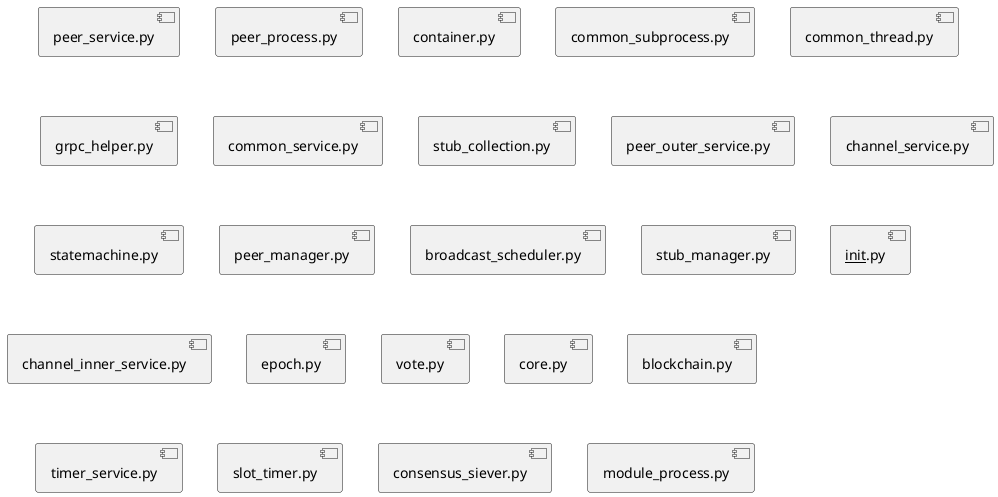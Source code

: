 프로세스가 여러개 떠 있으니 로그를 보고도 선후관계를 알 수가 없어.
순서는 일단 신경쓰지 말고 적어보자. 그리고 직접적인 연관 관계가 없는 것은 나중에 추리

@startuml
'========= loopchain.peer.log
component peer_service.py
component peer_process.py
component container.py
component common_subprocess.py
component common_thread.py
component grpc_helper.py
component common_service.py
component peer_service.py
component stub_collection.py
component common_subprocess.py
component peer_outer_service.py
component common_subprocess.py
component peer_outer_service.py
component peer_service.py
component peer_outer_service.py
component common_thread.py

'========= loopchain.channel.icon_dex.log
component channel_service.py
component statemachine.py
component peer_manager.py
component common_thread.py
component broadcast_scheduler.py
component stub_manager.py
component __init__.py
component grpc_helper.py
component stub_manager.py
component channel_service.py
component __init__.py
component common_thread.py
component common_subprocess.py
component channel_inner_service.py
component peer_manager.py
component stub_manager.py
component __init__.py
component grpc_helper.py
component peer_manager.py
component broadcast_scheduler.py
component peer_manager.py
component stub_manager.py
component __init__.py
component grpc_helper.py
component peer_manager.py
component broadcast_scheduler.py
component peer_manager.py
component stub_manager.py
component peer_manager.py
component __init__.py
component peer_manager.py
component grpc_helper.py
component peer_manager.py
component stub_manager.py
component __init__.py
component grpc_helper.py
component peer_manager.py
component stub_manager.py
component __init__.py
component grpc_helper.py
component peer_manager.py
component stub_manager.py
component __init__.py
component grpc_helper.py
component peer_manager.py
component stub_manager.py
component broadcast_scheduler.py
component __init__.py
component stub_manager.py
component __init__.py
component grpc_helper.py
component peer_manager.py
component grpc_helper.py
component peer_manager.py
component stub_manager.py
component peer_manager.py
component stub_manager.py
component __init__.py
component grpc_helper.py
component peer_manager.py
component broadcast_scheduler.py
component peer_manager.py
component stub_manager.py
component channel_service.py
component __init__.py
component channel_service.py
component grpc_helper.py
component channel_service.py
component stub_manager.py
component channel_service.py
component epoch.py
component broadcast_scheduler.py
component vote.py
component stub_manager.py
component common_thread.py
component __init__.py
component core.py
component grpc_helper.py
component core.py
component stub_manager.py
component core.py
component broadcast_scheduler.py
component core.py
component stub_manager.py
component core.py
component __init__.py
component core.py
component grpc_helper.py
component core.py
component stub_manager.py
component core.py
component channel_service.py
component blockchain.py
component peer_manager.py
component channel_service.py
component broadcast_scheduler.py
component core.py
component stub_manager.py
component core.py
component __init__.py
component core.py
component grpc_helper.py
component timer_service.py
component stub_manager.py
component timer_service.py
component core.py
component blockchain.py
component channel_service.py
component blockchain.py
component core.py
component timer_service.py
component core.py
component timer_service.py
component slot_timer.py
component timer_service.py
component core.py
component consensus_siever.py
component vote.py
component epoch.py
component slot_timer.py
component timer_service.py
component slot_timer.py
component timer_service.py
component consensus_siever.py
component vote.py
component epoch.py
component slot_timer.py
component timer_service.py
component slot_timer.py
component timer_service.py
component consensus_siever.py
component vote.py
component epoch.py
component slot_timer.py
component timer_service.py
component broadcast_scheduler.py
component stub_manager.py
component __init__.py
component grpc_helper.py
component broadcast_scheduler.py
component stub_manager.py
component broadcast_scheduler.py
component __init__.py
component broadcast_scheduler.py
component stub_manager.py
component broadcast_scheduler.py
component stub_manager.py
component broadcast_scheduler.py
component grpc_helper.py
component __init__.py
component stub_manager.py
component __init__.py
component grpc_helper.py
component __init__.py
component broadcast_scheduler.py
component grpc_helper.py
component broadcast_scheduler.py
component grpc_helper.py
component broadcast_scheduler.py
component timer_service.py
component slot_timer.py
component timer_service.py
component consensus_siever.py
component vote.py
component epoch.py
component slot_timer.py
component timer_service.py
component slot_timer.py
component timer_service.py
component consensus_siever.py
component vote.py
component epoch.py
component slot_timer.py
component timer_service.py
component slot_timer.py
component timer_service.py
component consensus_siever.py
component vote.py
component epoch.py
component slot_timer.py
component timer_service.py
component slot_timer.py
component timer_service.py
component consensus_siever.py
component vote.py
component epoch.py
component slot_timer.py
component timer_service.py
component slot_timer.py
component timer_service.py
component consensus_siever.py
component vote.py
component epoch.py
component slot_timer.py
component timer_service.py
component module_process.py
component channel_service.py
component channel_inner_service.py
component channel_service.py
component timer_service.py
component channel_service.py
component common_subprocess.py
component channel_service.py
component common_thread.py
component channel_service.py
component common_thread.py
component channel_service.py

'========= loopchain.channel-txcreator-icon_dex_broadcast.icon_dex.log
component broadcast_scheduler.py
component common_thread.py
component broadcast_scheduler.py
component stub_manager.py
component __init__.py
component grpc_helper.py
component stub_manager.py
component broadcast_scheduler.py
component stub_manager.py
component __init__.py
component grpc_helper.py
component stub_manager.py
component broadcast_scheduler.py
component stub_manager.py
component __init__.py
component grpc_helper.py
component stub_manager.py
component broadcast_scheduler.py
component stub_manager.py
component __init__.py
component grpc_helper.py
component stub_manager.py
component broadcast_scheduler.py
component stub_manager.py
component __init__.py
component grpc_helper.py
component stub_manager.py
component broadcast_scheduler.py
component stub_manager.py
component __init__.py
component grpc_helper.py
component stub_manager.py
component broadcast_scheduler.py
component stub_manager.py
component __init__.py
component grpc_helper.py
component stub_manager.py
component broadcast_scheduler.py
component common_thread.py
component broadcast_scheduler.py
@enduml
